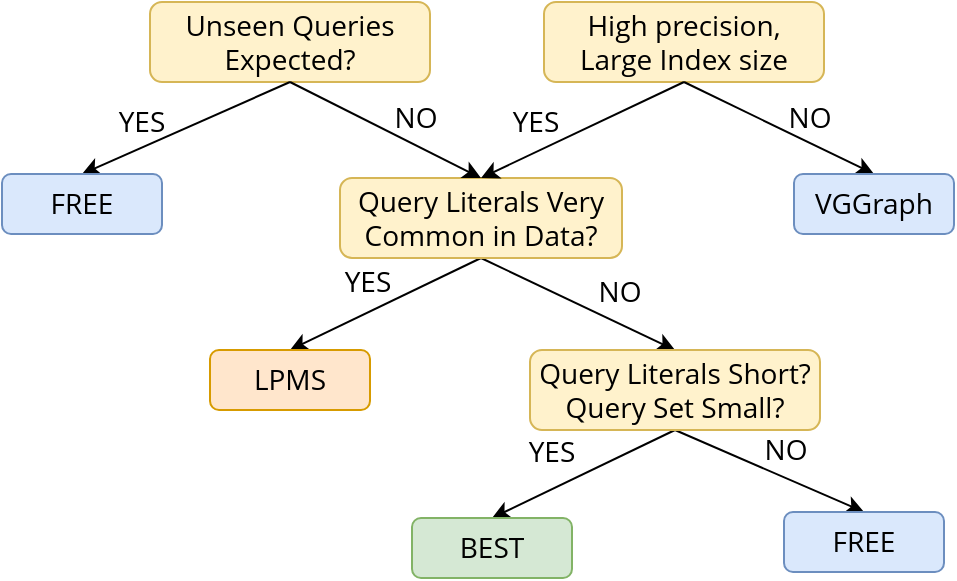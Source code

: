 <mxfile version="27.1.6">
  <diagram name="Page-1" id="hkWNgQIJ1bJtI9t4sQnE">
    <mxGraphModel dx="994" dy="547" grid="1" gridSize="10" guides="1" tooltips="1" connect="1" arrows="1" fold="1" page="1" pageScale="1" pageWidth="850" pageHeight="1100" math="0" shadow="0">
      <root>
        <mxCell id="0" />
        <mxCell id="1" parent="0" />
        <mxCell id="JAQvUxLwlFlNWr7GES4T-15" style="edgeStyle=none;rounded=0;orthogonalLoop=1;jettySize=auto;html=1;exitX=0.5;exitY=1;exitDx=0;exitDy=0;entryX=0.5;entryY=0;entryDx=0;entryDy=0;fontSize=14;fontFamily=open sans;" parent="1" source="JAQvUxLwlFlNWr7GES4T-1" target="JAQvUxLwlFlNWr7GES4T-3" edge="1">
          <mxGeometry relative="1" as="geometry" />
        </mxCell>
        <mxCell id="JAQvUxLwlFlNWr7GES4T-16" style="edgeStyle=none;rounded=0;orthogonalLoop=1;jettySize=auto;html=1;exitX=0.5;exitY=1;exitDx=0;exitDy=0;entryX=0.5;entryY=0;entryDx=0;entryDy=0;fontSize=14;fontFamily=open sans;" parent="1" source="JAQvUxLwlFlNWr7GES4T-1" target="JAQvUxLwlFlNWr7GES4T-5" edge="1">
          <mxGeometry relative="1" as="geometry">
            <mxPoint x="399.5" y="508" as="sourcePoint" />
          </mxGeometry>
        </mxCell>
        <mxCell id="JAQvUxLwlFlNWr7GES4T-1" value="Query Literals Very Common in Data?" style="text;html=1;align=center;verticalAlign=middle;whiteSpace=wrap;rounded=1;fillColor=#fff2cc;strokeColor=#d6b656;fontSize=14;fontFamily=open sans;" parent="1" vertex="1">
          <mxGeometry x="341" y="461" width="141" height="40" as="geometry" />
        </mxCell>
        <mxCell id="JAQvUxLwlFlNWr7GES4T-2" value="YES" style="text;html=1;align=center;verticalAlign=middle;whiteSpace=wrap;rounded=0;fontSize=14;fontFamily=open sans;" parent="1" vertex="1">
          <mxGeometry x="325" y="498" width="60" height="30" as="geometry" />
        </mxCell>
        <mxCell id="JAQvUxLwlFlNWr7GES4T-3" value="LPMS" style="text;html=1;align=center;verticalAlign=middle;whiteSpace=wrap;rounded=1;fillColor=#ffe6cc;strokeColor=#d79b00;fontSize=14;fontFamily=open sans;" parent="1" vertex="1">
          <mxGeometry x="276" y="547" width="80" height="30" as="geometry" />
        </mxCell>
        <mxCell id="JAQvUxLwlFlNWr7GES4T-4" value="NO" style="text;html=1;align=center;verticalAlign=middle;whiteSpace=wrap;rounded=0;fontSize=14;fontFamily=open sans;" parent="1" vertex="1">
          <mxGeometry x="451" y="503" width="60" height="30" as="geometry" />
        </mxCell>
        <mxCell id="JAQvUxLwlFlNWr7GES4T-17" style="edgeStyle=none;rounded=0;orthogonalLoop=1;jettySize=auto;html=1;exitX=0.5;exitY=1;exitDx=0;exitDy=0;entryX=0.5;entryY=0;entryDx=0;entryDy=0;fontSize=14;fontFamily=open sans;" parent="1" source="JAQvUxLwlFlNWr7GES4T-5" target="JAQvUxLwlFlNWr7GES4T-8" edge="1">
          <mxGeometry relative="1" as="geometry" />
        </mxCell>
        <mxCell id="JAQvUxLwlFlNWr7GES4T-18" style="edgeStyle=none;rounded=0;orthogonalLoop=1;jettySize=auto;html=1;exitX=0.5;exitY=1;exitDx=0;exitDy=0;entryX=0.5;entryY=0;entryDx=0;entryDy=0;fontSize=14;fontFamily=open sans;" parent="1" source="JAQvUxLwlFlNWr7GES4T-5" target="JAQvUxLwlFlNWr7GES4T-9" edge="1">
          <mxGeometry relative="1" as="geometry" />
        </mxCell>
        <mxCell id="JAQvUxLwlFlNWr7GES4T-5" value="Query Literals Short? Query Set Small?" style="text;html=1;align=center;verticalAlign=middle;whiteSpace=wrap;rounded=1;fillColor=#fff2cc;strokeColor=#d6b656;fontSize=14;fontFamily=open sans;" parent="1" vertex="1">
          <mxGeometry x="436" y="547" width="145" height="40" as="geometry" />
        </mxCell>
        <mxCell id="JAQvUxLwlFlNWr7GES4T-6" value="YES" style="text;html=1;align=center;verticalAlign=middle;whiteSpace=wrap;rounded=0;fontSize=14;fontFamily=open sans;" parent="1" vertex="1">
          <mxGeometry x="417" y="583" width="60" height="30" as="geometry" />
        </mxCell>
        <mxCell id="JAQvUxLwlFlNWr7GES4T-7" value="NO" style="text;html=1;align=center;verticalAlign=middle;whiteSpace=wrap;rounded=0;fontSize=14;fontFamily=open sans;" parent="1" vertex="1">
          <mxGeometry x="534" y="582" width="60" height="30" as="geometry" />
        </mxCell>
        <mxCell id="JAQvUxLwlFlNWr7GES4T-8" value="BEST" style="text;html=1;align=center;verticalAlign=middle;whiteSpace=wrap;rounded=1;fillColor=#d5e8d4;strokeColor=#82b366;fontSize=14;fontFamily=open sans;" parent="1" vertex="1">
          <mxGeometry x="377" y="631" width="80" height="30" as="geometry" />
        </mxCell>
        <mxCell id="JAQvUxLwlFlNWr7GES4T-9" value="FREE" style="text;html=1;align=center;verticalAlign=middle;whiteSpace=wrap;rounded=1;fillColor=#dae8fc;strokeColor=#6c8ebf;fontSize=14;fontFamily=open sans;" parent="1" vertex="1">
          <mxGeometry x="563" y="628" width="80" height="30" as="geometry" />
        </mxCell>
        <mxCell id="nD-39ItOWfSAyeMNquK7-2" value="Unseen Queries Expected?" style="text;html=1;align=center;verticalAlign=middle;whiteSpace=wrap;rounded=1;fillColor=#fff2cc;strokeColor=#d6b656;fontSize=14;fontFamily=open sans;" parent="1" vertex="1">
          <mxGeometry x="246" y="373" width="140" height="40" as="geometry" />
        </mxCell>
        <mxCell id="nD-39ItOWfSAyeMNquK7-3" style="edgeStyle=none;rounded=0;orthogonalLoop=1;jettySize=auto;html=1;exitX=0.5;exitY=1;exitDx=0;exitDy=0;entryX=0.5;entryY=0;entryDx=0;entryDy=0;fontSize=14;fontFamily=open sans;" parent="1" source="nD-39ItOWfSAyeMNquK7-2" target="nD-39ItOWfSAyeMNquK7-7" edge="1">
          <mxGeometry relative="1" as="geometry">
            <mxPoint x="309" y="388" as="sourcePoint" />
            <mxPoint x="189" y="448" as="targetPoint" />
          </mxGeometry>
        </mxCell>
        <mxCell id="nD-39ItOWfSAyeMNquK7-4" style="edgeStyle=none;rounded=0;orthogonalLoop=1;jettySize=auto;html=1;exitX=0.5;exitY=1;exitDx=0;exitDy=0;entryX=0.5;entryY=0;entryDx=0;entryDy=0;fontSize=14;fontFamily=open sans;" parent="1" source="nD-39ItOWfSAyeMNquK7-2" target="JAQvUxLwlFlNWr7GES4T-1" edge="1">
          <mxGeometry relative="1" as="geometry">
            <mxPoint x="291" y="417" as="sourcePoint" />
            <mxPoint x="404" y="457" as="targetPoint" />
          </mxGeometry>
        </mxCell>
        <mxCell id="nD-39ItOWfSAyeMNquK7-5" value="YES" style="text;html=1;align=center;verticalAlign=middle;whiteSpace=wrap;rounded=0;fontSize=14;fontFamily=open sans;" parent="1" vertex="1">
          <mxGeometry x="212" y="418" width="60" height="30" as="geometry" />
        </mxCell>
        <mxCell id="nD-39ItOWfSAyeMNquK7-6" value="NO" style="text;html=1;align=center;verticalAlign=middle;whiteSpace=wrap;rounded=0;fontSize=14;fontFamily=open sans;" parent="1" vertex="1">
          <mxGeometry x="349" y="416" width="60" height="30" as="geometry" />
        </mxCell>
        <mxCell id="nD-39ItOWfSAyeMNquK7-7" value="FREE" style="text;html=1;align=center;verticalAlign=middle;whiteSpace=wrap;rounded=1;fillColor=#dae8fc;strokeColor=#6c8ebf;fontSize=14;fontFamily=open sans;" parent="1" vertex="1">
          <mxGeometry x="172" y="459" width="80" height="30" as="geometry" />
        </mxCell>
        <mxCell id="0uimrSDxHvSwBoYIrwCL-1" value="High precision,&lt;div&gt;Large Index size&lt;/div&gt;" style="text;html=1;align=center;verticalAlign=middle;whiteSpace=wrap;rounded=1;fillColor=#fff2cc;strokeColor=#d6b656;fontSize=14;fontFamily=open sans;" vertex="1" parent="1">
          <mxGeometry x="443" y="373" width="140" height="40" as="geometry" />
        </mxCell>
        <mxCell id="0uimrSDxHvSwBoYIrwCL-2" style="edgeStyle=none;rounded=0;orthogonalLoop=1;jettySize=auto;html=1;exitX=0.5;exitY=1;exitDx=0;exitDy=0;entryX=0.5;entryY=0;entryDx=0;entryDy=0;fontSize=14;fontFamily=open sans;" edge="1" parent="1" source="0uimrSDxHvSwBoYIrwCL-1" target="JAQvUxLwlFlNWr7GES4T-1">
          <mxGeometry relative="1" as="geometry">
            <mxPoint x="506" y="388" as="sourcePoint" />
            <mxPoint x="409" y="459" as="targetPoint" />
          </mxGeometry>
        </mxCell>
        <mxCell id="0uimrSDxHvSwBoYIrwCL-3" style="edgeStyle=none;rounded=0;orthogonalLoop=1;jettySize=auto;html=1;exitX=0.5;exitY=1;exitDx=0;exitDy=0;entryX=0.5;entryY=0;entryDx=0;entryDy=0;fontSize=14;fontFamily=open sans;" edge="1" parent="1" source="0uimrSDxHvSwBoYIrwCL-1" target="0uimrSDxHvSwBoYIrwCL-7">
          <mxGeometry relative="1" as="geometry">
            <mxPoint x="488" y="417" as="sourcePoint" />
            <mxPoint x="609" y="461" as="targetPoint" />
          </mxGeometry>
        </mxCell>
        <mxCell id="0uimrSDxHvSwBoYIrwCL-4" value="YES" style="text;html=1;align=center;verticalAlign=middle;whiteSpace=wrap;rounded=0;fontSize=14;fontFamily=open sans;" vertex="1" parent="1">
          <mxGeometry x="409" y="418" width="60" height="30" as="geometry" />
        </mxCell>
        <mxCell id="0uimrSDxHvSwBoYIrwCL-5" value="NO" style="text;html=1;align=center;verticalAlign=middle;whiteSpace=wrap;rounded=0;fontSize=14;fontFamily=open sans;" vertex="1" parent="1">
          <mxGeometry x="546" y="416" width="60" height="30" as="geometry" />
        </mxCell>
        <mxCell id="0uimrSDxHvSwBoYIrwCL-7" value="VGGraph" style="text;html=1;align=center;verticalAlign=middle;whiteSpace=wrap;rounded=1;fillColor=#dae8fc;strokeColor=#6c8ebf;fontSize=14;fontFamily=open sans;" vertex="1" parent="1">
          <mxGeometry x="568" y="459" width="80" height="30" as="geometry" />
        </mxCell>
      </root>
    </mxGraphModel>
  </diagram>
</mxfile>

